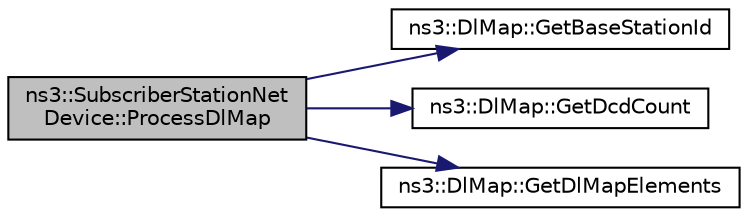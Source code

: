 digraph "ns3::SubscriberStationNetDevice::ProcessDlMap"
{
 // LATEX_PDF_SIZE
  edge [fontname="Helvetica",fontsize="10",labelfontname="Helvetica",labelfontsize="10"];
  node [fontname="Helvetica",fontsize="10",shape=record];
  rankdir="LR";
  Node1 [label="ns3::SubscriberStationNet\lDevice::ProcessDlMap",height=0.2,width=0.4,color="black", fillcolor="grey75", style="filled", fontcolor="black",tooltip="Process DL map."];
  Node1 -> Node2 [color="midnightblue",fontsize="10",style="solid",fontname="Helvetica"];
  Node2 [label="ns3::DlMap::GetBaseStationId",height=0.2,width=0.4,color="black", fillcolor="white", style="filled",URL="$classns3_1_1_dl_map.html#a4210d667063c77eeaadda134e7e394e2",tooltip="Get base station ID field."];
  Node1 -> Node3 [color="midnightblue",fontsize="10",style="solid",fontname="Helvetica"];
  Node3 [label="ns3::DlMap::GetDcdCount",height=0.2,width=0.4,color="black", fillcolor="white", style="filled",URL="$classns3_1_1_dl_map.html#ae05e1c22fd65b658b81cc4ba337640be",tooltip="Get DCD count field."];
  Node1 -> Node4 [color="midnightblue",fontsize="10",style="solid",fontname="Helvetica"];
  Node4 [label="ns3::DlMap::GetDlMapElements",height=0.2,width=0.4,color="black", fillcolor="white", style="filled",URL="$classns3_1_1_dl_map.html#aca271c956236f81a55b99cb62a5cae5a",tooltip="Get DL Map elements field."];
}
